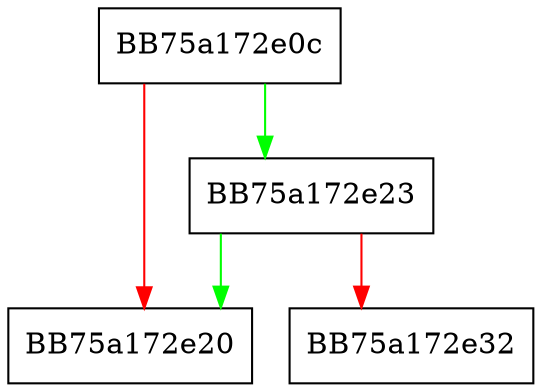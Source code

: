 digraph isInfinite {
  node [shape="box"];
  graph [splines=ortho];
  BB75a172e0c -> BB75a172e23 [color="green"];
  BB75a172e0c -> BB75a172e20 [color="red"];
  BB75a172e23 -> BB75a172e20 [color="green"];
  BB75a172e23 -> BB75a172e32 [color="red"];
}